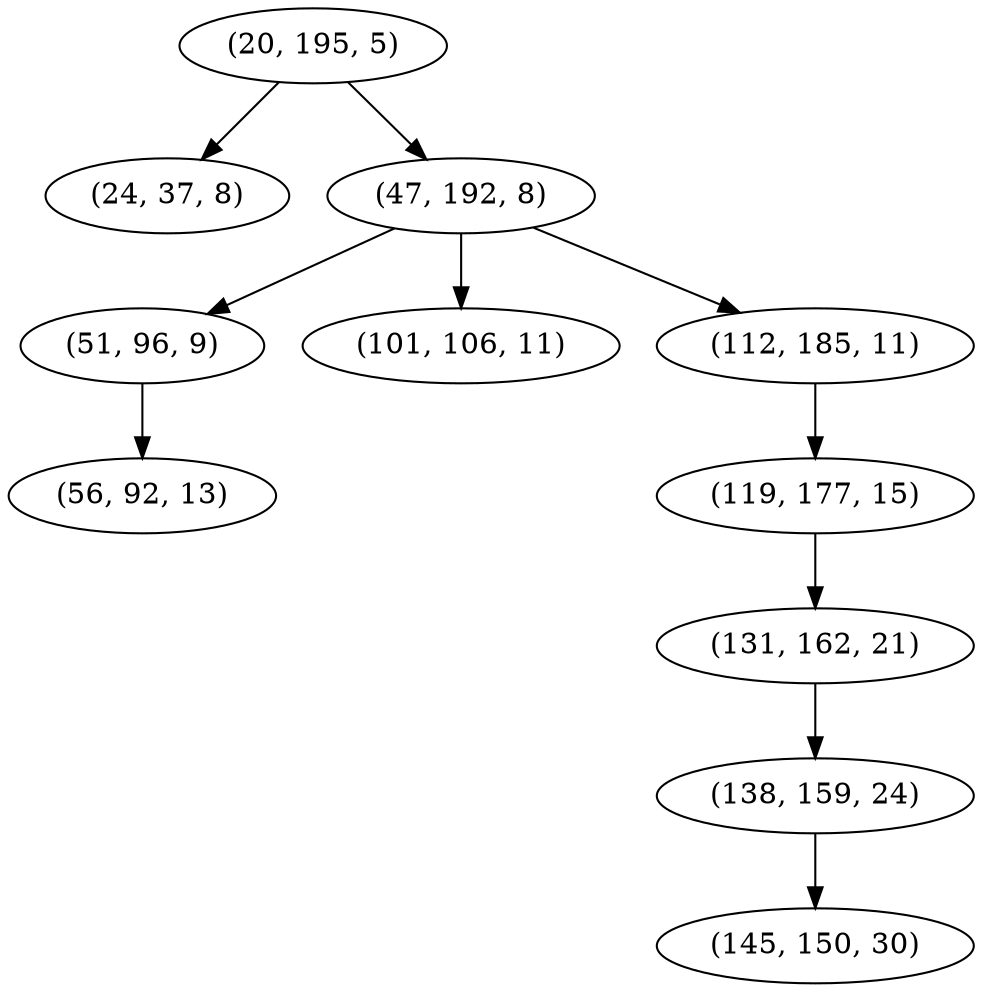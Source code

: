 digraph tree {
    "(20, 195, 5)";
    "(24, 37, 8)";
    "(47, 192, 8)";
    "(51, 96, 9)";
    "(56, 92, 13)";
    "(101, 106, 11)";
    "(112, 185, 11)";
    "(119, 177, 15)";
    "(131, 162, 21)";
    "(138, 159, 24)";
    "(145, 150, 30)";
    "(20, 195, 5)" -> "(24, 37, 8)";
    "(20, 195, 5)" -> "(47, 192, 8)";
    "(47, 192, 8)" -> "(51, 96, 9)";
    "(47, 192, 8)" -> "(101, 106, 11)";
    "(47, 192, 8)" -> "(112, 185, 11)";
    "(51, 96, 9)" -> "(56, 92, 13)";
    "(112, 185, 11)" -> "(119, 177, 15)";
    "(119, 177, 15)" -> "(131, 162, 21)";
    "(131, 162, 21)" -> "(138, 159, 24)";
    "(138, 159, 24)" -> "(145, 150, 30)";
}
